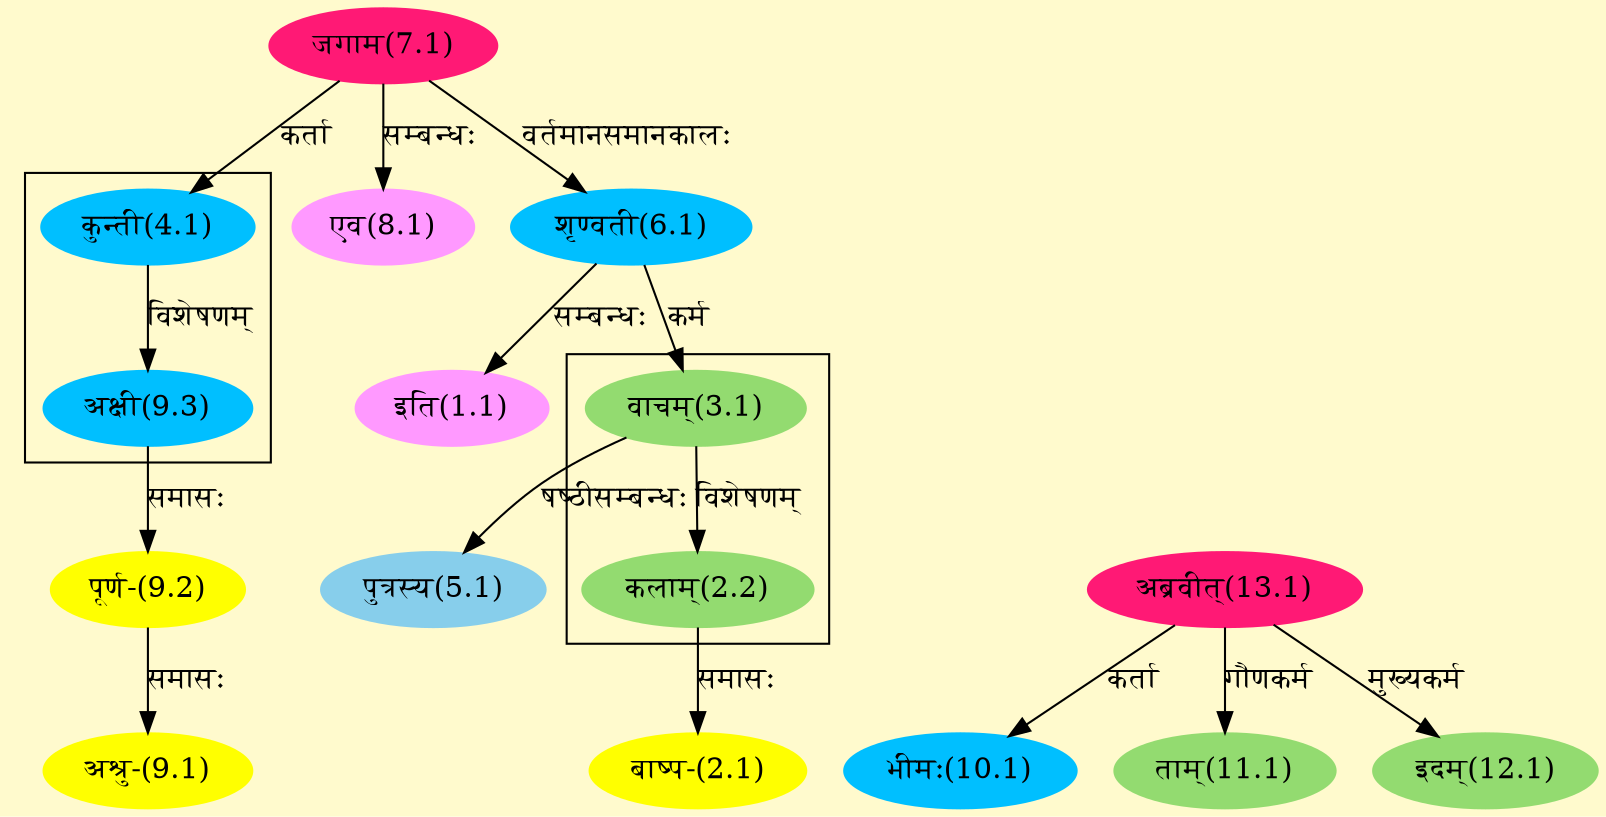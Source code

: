 digraph G{
rankdir=BT;
 compound=true;
 bgcolor="lemonchiffon1";

subgraph cluster_1{
Node2_2 [style=filled, color="#93DB70" label = "कलाम्(2.2)"]
Node3_1 [style=filled, color="#93DB70" label = "वाचम्(3.1)"]

}

subgraph cluster_2{
Node9_3 [style=filled, color="#00BFFF" label = "अक्षी(9.3)"]
Node4_1 [style=filled, color="#00BFFF" label = "कुन्ती(4.1)"]

}
Node1_1 [style=filled, color="#FF99FF" label = "इति(1.1)"]
Node6_1 [style=filled, color="#00BFFF" label = "शृण्वती(6.1)"]
Node2_1 [style=filled, color="#FFFF00" label = "बाष्प-(2.1)"]
Node2_2 [style=filled, color="#93DB70" label = "कलाम्(2.2)"]
Node3_1 [style=filled, color="#93DB70" label = "वाचम्(3.1)"]
Node4_1 [style=filled, color="#00BFFF" label = "कुन्ती(4.1)"]
Node7_1 [style=filled, color="#FF1975" label = "जगाम(7.1)"]
Node5_1 [style=filled, color="#87CEEB" label = "पुत्रस्य(5.1)"]
Node [style=filled, color="" label = "()"]
Node8_1 [style=filled, color="#FF99FF" label = "एव(8.1)"]
Node9_1 [style=filled, color="#FFFF00" label = "अश्रु-(9.1)"]
Node9_2 [style=filled, color="#FFFF00" label = "पूर्ण-(9.2)"]
Node9_3 [style=filled, color="#00BFFF" label = "अक्षी(9.3)"]
Node10_1 [style=filled, color="#00BFFF" label = "भीमः(10.1)"]
Node13_1 [style=filled, color="#FF1975" label = "अब्रवीत्(13.1)"]
Node11_1 [style=filled, color="#93DB70" label = "ताम्(11.1)"]
Node12_1 [style=filled, color="#93DB70" label = "इदम्(12.1)"]
/* Start of Relations section */

Node1_1 -> Node6_1 [  label="सम्बन्धः"  dir="back" ]
Node2_1 -> Node2_2 [  label="समासः"  dir="back" ]
Node2_2 -> Node3_1 [  label="विशेषणम्"  dir="back" ]
Node3_1 -> Node6_1 [  label="कर्म"  dir="back" ]
Node4_1 -> Node7_1 [  label="कर्ता"  dir="back" ]
Node5_1 -> Node3_1 [  label="षष्ठीसम्बन्धः"  dir="back" ]
Node6_1 -> Node7_1 [  label="वर्तमानसमानकालः"  dir="back" ]
Node8_1 -> Node7_1 [  label="सम्बन्धः"  dir="back" ]
Node9_1 -> Node9_2 [  label="समासः"  dir="back" ]
Node9_2 -> Node9_3 [  label="समासः"  dir="back" ]
Node9_3 -> Node4_1 [  label="विशेषणम्"  dir="back" ]
Node10_1 -> Node13_1 [  label="कर्ता"  dir="back" ]
Node11_1 -> Node13_1 [  label="गौणकर्म"  dir="back" ]
Node12_1 -> Node13_1 [  label="मुख्यकर्म"  dir="back" ]
}
